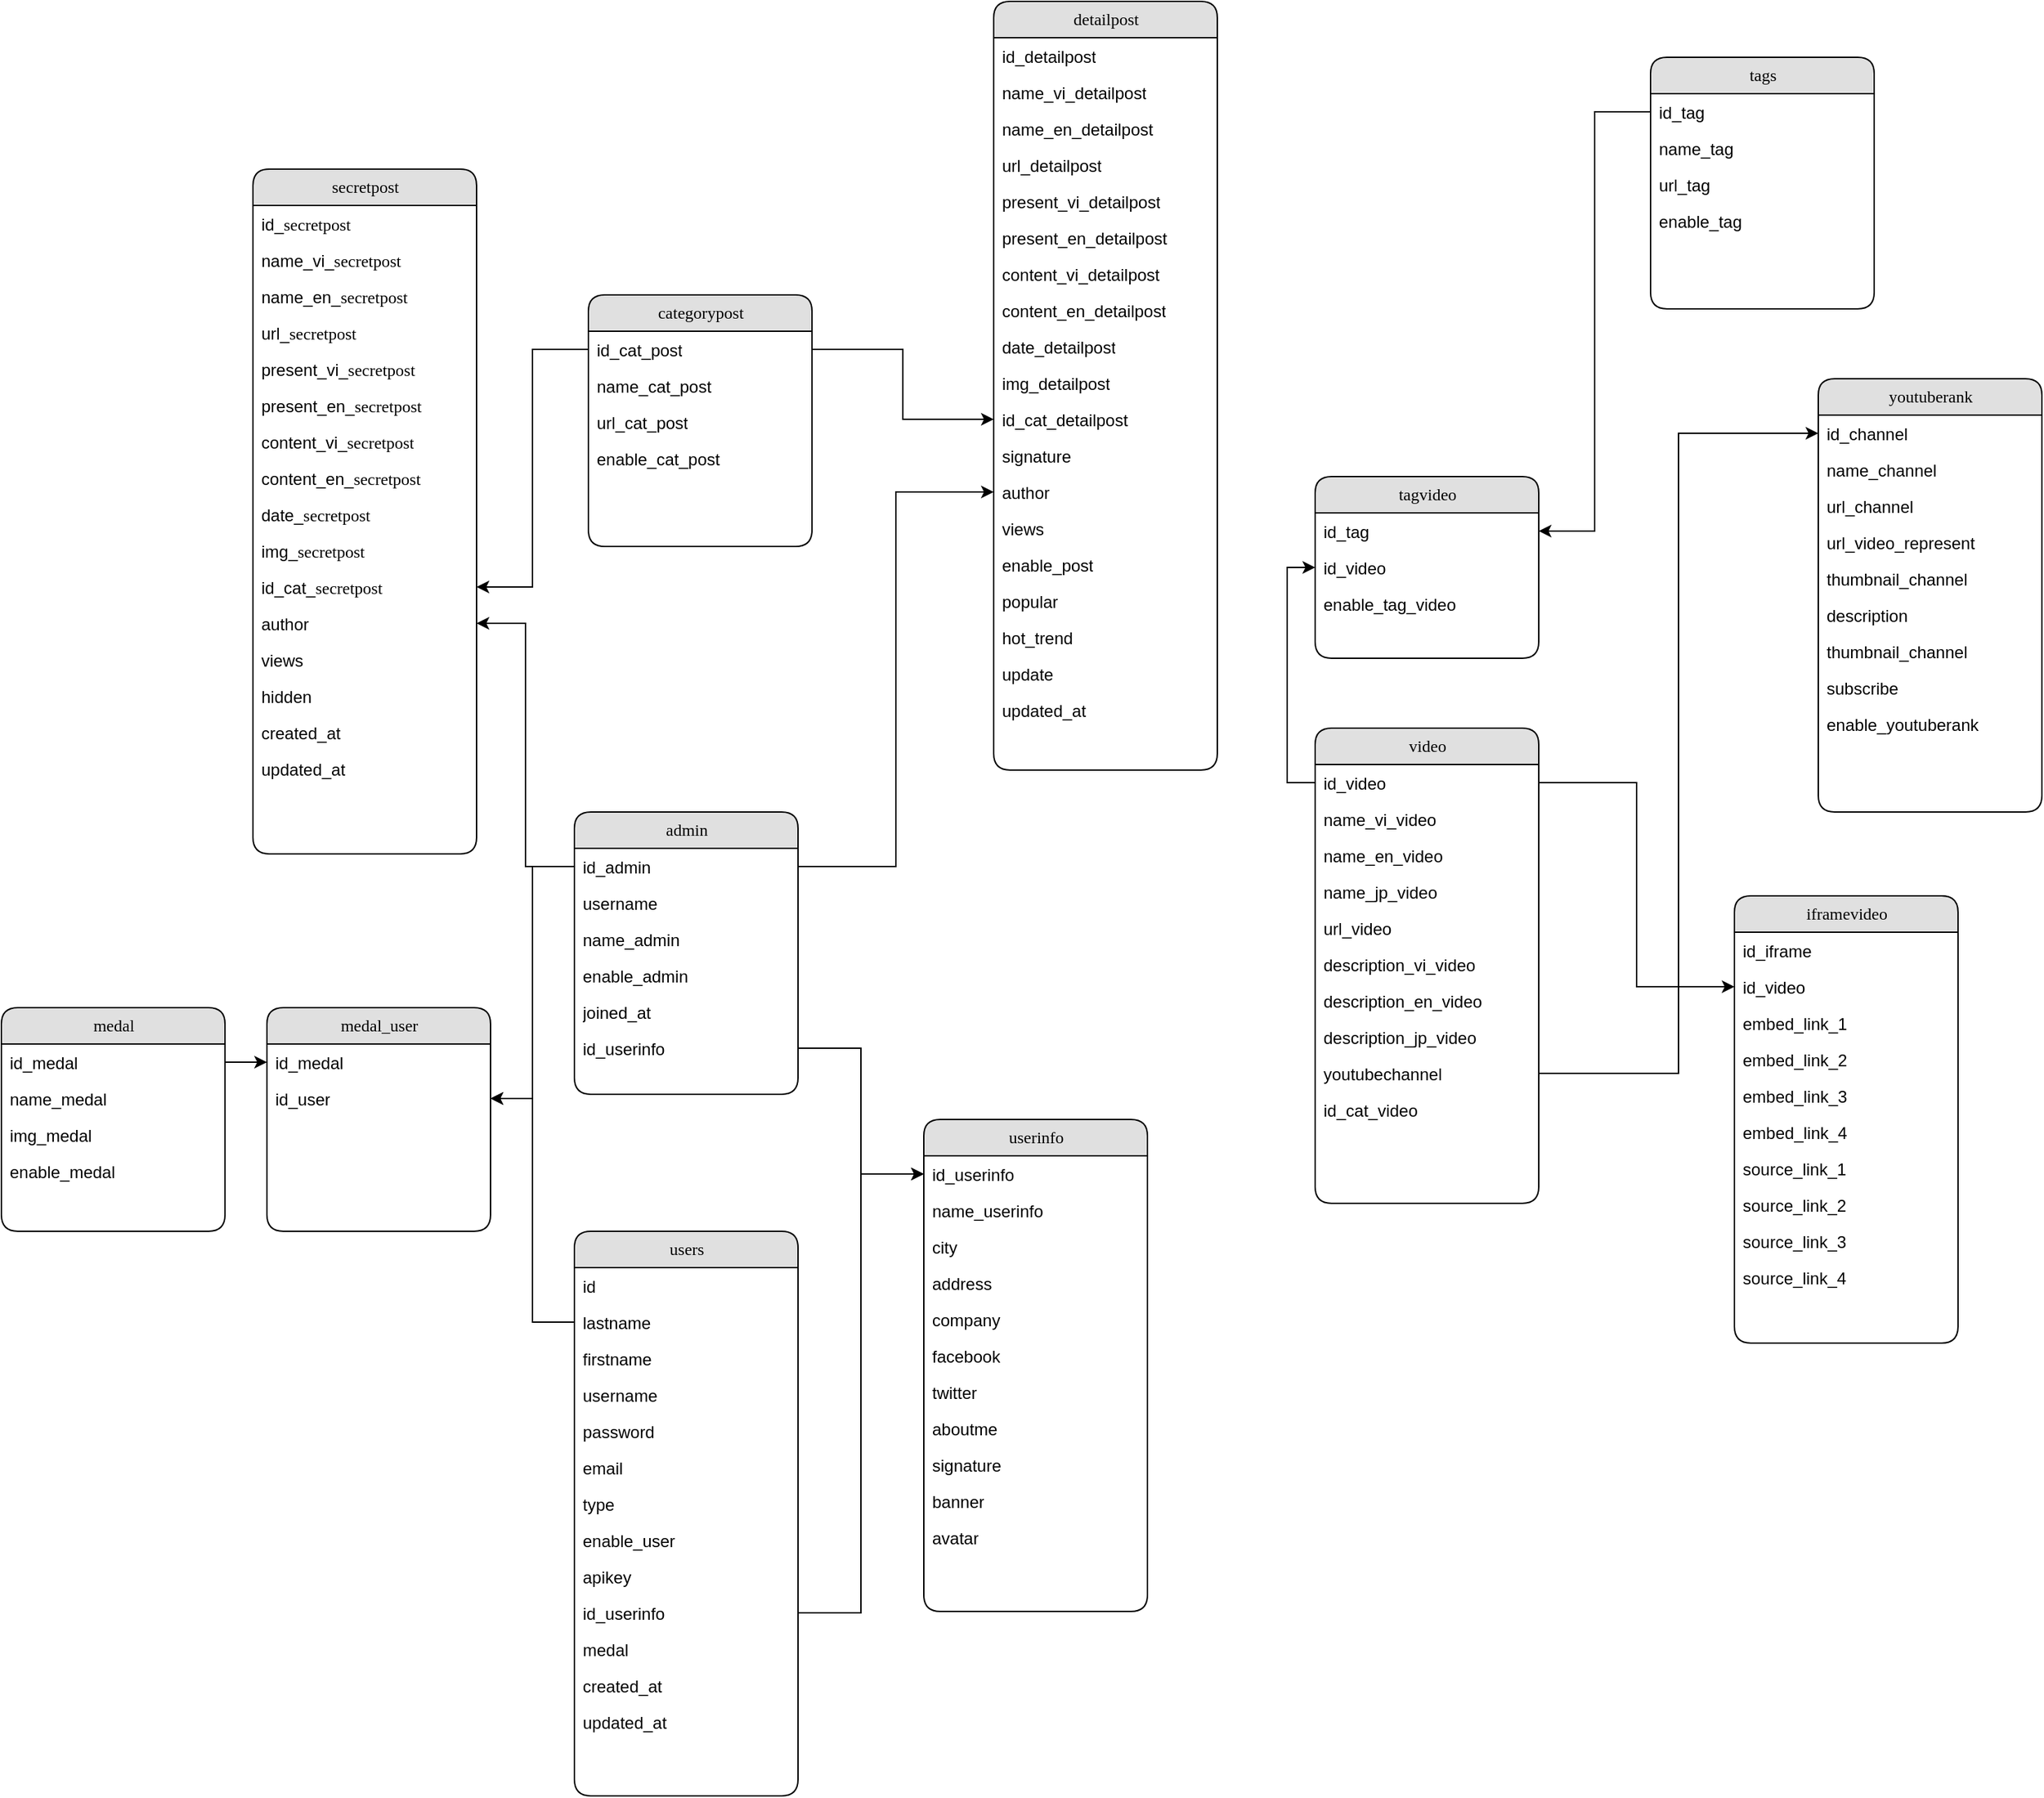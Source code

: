 <mxfile version="14.2.9" type="device"><diagram name="Page-1" id="b520641d-4fe3-3701-9064-5fc419738815"><mxGraphModel dx="2138" dy="1341" grid="1" gridSize="10" guides="1" tooltips="1" connect="1" arrows="1" fold="1" page="1" pageScale="1" pageWidth="1100" pageHeight="850" background="#ffffff" math="0" shadow="0"><root><mxCell id="0"/><mxCell id="1" parent="0"/><mxCell id="21ea969265ad0168-6" value="users" style="swimlane;html=1;fontStyle=0;childLayout=stackLayout;horizontal=1;startSize=26;fillColor=#e0e0e0;horizontalStack=0;resizeParent=1;resizeLast=0;collapsible=1;marginBottom=0;swimlaneFillColor=#ffffff;align=center;rounded=1;shadow=0;comic=0;labelBackgroundColor=none;strokeWidth=1;fontFamily=Verdana;fontSize=12" parent="1" vertex="1"><mxGeometry x="-130" y="480" width="160" height="404" as="geometry"/></mxCell><mxCell id="21ea969265ad0168-7" value="id" style="text;html=1;strokeColor=none;fillColor=none;spacingLeft=4;spacingRight=4;whiteSpace=wrap;overflow=hidden;rotatable=0;points=[[0,0.5],[1,0.5]];portConstraint=eastwest;" parent="21ea969265ad0168-6" vertex="1"><mxGeometry y="26" width="160" height="26" as="geometry"/></mxCell><mxCell id="21ea969265ad0168-8" value="lastname" style="text;html=1;strokeColor=none;fillColor=none;spacingLeft=4;spacingRight=4;whiteSpace=wrap;overflow=hidden;rotatable=0;points=[[0,0.5],[1,0.5]];portConstraint=eastwest;" parent="21ea969265ad0168-6" vertex="1"><mxGeometry y="52" width="160" height="26" as="geometry"/></mxCell><mxCell id="dvRxzQovtrMJpuhi-hG0-1" value="firstname" style="text;html=1;strokeColor=none;fillColor=none;spacingLeft=4;spacingRight=4;whiteSpace=wrap;overflow=hidden;rotatable=0;points=[[0,0.5],[1,0.5]];portConstraint=eastwest;" parent="21ea969265ad0168-6" vertex="1"><mxGeometry y="78" width="160" height="26" as="geometry"/></mxCell><mxCell id="21ea969265ad0168-9" value="username" style="text;html=1;strokeColor=none;fillColor=none;spacingLeft=4;spacingRight=4;whiteSpace=wrap;overflow=hidden;rotatable=0;points=[[0,0.5],[1,0.5]];portConstraint=eastwest;" parent="21ea969265ad0168-6" vertex="1"><mxGeometry y="104" width="160" height="26" as="geometry"/></mxCell><mxCell id="-V7a7IXMcD4XXnNuLECk-5" value="password" style="text;html=1;strokeColor=none;fillColor=none;spacingLeft=4;spacingRight=4;whiteSpace=wrap;overflow=hidden;rotatable=0;points=[[0,0.5],[1,0.5]];portConstraint=eastwest;" parent="21ea969265ad0168-6" vertex="1"><mxGeometry y="130" width="160" height="26" as="geometry"/></mxCell><mxCell id="lbWkbmRzkUKw6PdYv9ot-1" value="email" style="text;html=1;strokeColor=none;fillColor=none;spacingLeft=4;spacingRight=4;whiteSpace=wrap;overflow=hidden;rotatable=0;points=[[0,0.5],[1,0.5]];portConstraint=eastwest;" parent="21ea969265ad0168-6" vertex="1"><mxGeometry y="156" width="160" height="26" as="geometry"/></mxCell><mxCell id="lbWkbmRzkUKw6PdYv9ot-2" value="type" style="text;html=1;strokeColor=none;fillColor=none;spacingLeft=4;spacingRight=4;whiteSpace=wrap;overflow=hidden;rotatable=0;points=[[0,0.5],[1,0.5]];portConstraint=eastwest;" parent="21ea969265ad0168-6" vertex="1"><mxGeometry y="182" width="160" height="26" as="geometry"/></mxCell><mxCell id="dvRxzQovtrMJpuhi-hG0-2" value="enable_user" style="text;html=1;strokeColor=none;fillColor=none;spacingLeft=4;spacingRight=4;whiteSpace=wrap;overflow=hidden;rotatable=0;points=[[0,0.5],[1,0.5]];portConstraint=eastwest;" parent="21ea969265ad0168-6" vertex="1"><mxGeometry y="208" width="160" height="26" as="geometry"/></mxCell><mxCell id="lbWkbmRzkUKw6PdYv9ot-5" value="apikey" style="text;html=1;strokeColor=none;fillColor=none;spacingLeft=4;spacingRight=4;whiteSpace=wrap;overflow=hidden;rotatable=0;points=[[0,0.5],[1,0.5]];portConstraint=eastwest;" parent="21ea969265ad0168-6" vertex="1"><mxGeometry y="234" width="160" height="26" as="geometry"/></mxCell><mxCell id="dvRxzQovtrMJpuhi-hG0-70" value="id_userinfo" style="text;html=1;strokeColor=none;fillColor=none;spacingLeft=4;spacingRight=4;whiteSpace=wrap;overflow=hidden;rotatable=0;points=[[0,0.5],[1,0.5]];portConstraint=eastwest;" parent="21ea969265ad0168-6" vertex="1"><mxGeometry y="260" width="160" height="26" as="geometry"/></mxCell><mxCell id="dvRxzQovtrMJpuhi-hG0-11" value="medal" style="text;html=1;strokeColor=none;fillColor=none;spacingLeft=4;spacingRight=4;whiteSpace=wrap;overflow=hidden;rotatable=0;points=[[0,0.5],[1,0.5]];portConstraint=eastwest;" parent="21ea969265ad0168-6" vertex="1"><mxGeometry y="286" width="160" height="26" as="geometry"/></mxCell><mxCell id="dvRxzQovtrMJpuhi-hG0-12" value="created_at" style="text;html=1;strokeColor=none;fillColor=none;spacingLeft=4;spacingRight=4;whiteSpace=wrap;overflow=hidden;rotatable=0;points=[[0,0.5],[1,0.5]];portConstraint=eastwest;" parent="21ea969265ad0168-6" vertex="1"><mxGeometry y="312" width="160" height="26" as="geometry"/></mxCell><mxCell id="dvRxzQovtrMJpuhi-hG0-13" value="updated_at" style="text;html=1;strokeColor=none;fillColor=none;spacingLeft=4;spacingRight=4;whiteSpace=wrap;overflow=hidden;rotatable=0;points=[[0,0.5],[1,0.5]];portConstraint=eastwest;" parent="21ea969265ad0168-6" vertex="1"><mxGeometry y="338" width="160" height="26" as="geometry"/></mxCell><mxCell id="21ea969265ad0168-10" value="categorypost" style="swimlane;html=1;fontStyle=0;childLayout=stackLayout;horizontal=1;startSize=26;fillColor=#e0e0e0;horizontalStack=0;resizeParent=1;resizeLast=0;collapsible=1;marginBottom=0;swimlaneFillColor=#ffffff;align=center;rounded=1;shadow=0;comic=0;labelBackgroundColor=none;strokeWidth=1;fontFamily=Verdana;fontSize=12" parent="1" vertex="1"><mxGeometry x="-120" y="-190" width="160" height="180" as="geometry"/></mxCell><mxCell id="21ea969265ad0168-11" value="id_cat_post" style="text;html=1;strokeColor=none;fillColor=none;spacingLeft=4;spacingRight=4;whiteSpace=wrap;overflow=hidden;rotatable=0;points=[[0,0.5],[1,0.5]];portConstraint=eastwest;" parent="21ea969265ad0168-10" vertex="1"><mxGeometry y="26" width="160" height="26" as="geometry"/></mxCell><mxCell id="21ea969265ad0168-12" value="name_cat_post" style="text;html=1;strokeColor=none;fillColor=none;spacingLeft=4;spacingRight=4;whiteSpace=wrap;overflow=hidden;rotatable=0;points=[[0,0.5],[1,0.5]];portConstraint=eastwest;" parent="21ea969265ad0168-10" vertex="1"><mxGeometry y="52" width="160" height="26" as="geometry"/></mxCell><mxCell id="lbWkbmRzkUKw6PdYv9ot-7" value="url_cat_post" style="text;html=1;strokeColor=none;fillColor=none;spacingLeft=4;spacingRight=4;whiteSpace=wrap;overflow=hidden;rotatable=0;points=[[0,0.5],[1,0.5]];portConstraint=eastwest;" parent="21ea969265ad0168-10" vertex="1"><mxGeometry y="78" width="160" height="26" as="geometry"/></mxCell><mxCell id="lbWkbmRzkUKw6PdYv9ot-9" value="enable_cat_post" style="text;html=1;strokeColor=none;fillColor=none;spacingLeft=4;spacingRight=4;whiteSpace=wrap;overflow=hidden;rotatable=0;points=[[0,0.5],[1,0.5]];portConstraint=eastwest;" parent="21ea969265ad0168-10" vertex="1"><mxGeometry y="104" width="160" height="26" as="geometry"/></mxCell><mxCell id="21ea969265ad0168-18" value="detailpost" style="swimlane;html=1;fontStyle=0;childLayout=stackLayout;horizontal=1;startSize=26;fillColor=#e0e0e0;horizontalStack=0;resizeParent=1;resizeLast=0;collapsible=1;marginBottom=0;swimlaneFillColor=#ffffff;align=center;rounded=1;shadow=0;comic=0;labelBackgroundColor=none;strokeWidth=1;fontFamily=Verdana;fontSize=12" parent="1" vertex="1"><mxGeometry x="170" y="-400" width="160" height="550" as="geometry"/></mxCell><mxCell id="21ea969265ad0168-19" value="id_detailpost" style="text;html=1;strokeColor=none;fillColor=none;spacingLeft=4;spacingRight=4;whiteSpace=wrap;overflow=hidden;rotatable=0;points=[[0,0.5],[1,0.5]];portConstraint=eastwest;" parent="21ea969265ad0168-18" vertex="1"><mxGeometry y="26" width="160" height="26" as="geometry"/></mxCell><mxCell id="21ea969265ad0168-20" value="name_vi_detailpost" style="text;html=1;strokeColor=none;fillColor=none;spacingLeft=4;spacingRight=4;whiteSpace=wrap;overflow=hidden;rotatable=0;points=[[0,0.5],[1,0.5]];portConstraint=eastwest;" parent="21ea969265ad0168-18" vertex="1"><mxGeometry y="52" width="160" height="26" as="geometry"/></mxCell><mxCell id="21ea969265ad0168-51" value="name_en_detailpost" style="text;html=1;strokeColor=none;fillColor=none;spacingLeft=4;spacingRight=4;whiteSpace=wrap;overflow=hidden;rotatable=0;points=[[0,0.5],[1,0.5]];portConstraint=eastwest;" parent="21ea969265ad0168-18" vertex="1"><mxGeometry y="78" width="160" height="26" as="geometry"/></mxCell><mxCell id="21ea969265ad0168-21" value="url_detailpost" style="text;html=1;strokeColor=none;fillColor=none;spacingLeft=4;spacingRight=4;whiteSpace=wrap;overflow=hidden;rotatable=0;points=[[0,0.5],[1,0.5]];portConstraint=eastwest;" parent="21ea969265ad0168-18" vertex="1"><mxGeometry y="104" width="160" height="26" as="geometry"/></mxCell><mxCell id="reqG4p-HJ3clz1UAIsF8-15" value="present_vi_detailpost" style="text;html=1;strokeColor=none;fillColor=none;spacingLeft=4;spacingRight=4;whiteSpace=wrap;overflow=hidden;rotatable=0;points=[[0,0.5],[1,0.5]];portConstraint=eastwest;" parent="21ea969265ad0168-18" vertex="1"><mxGeometry y="130" width="160" height="26" as="geometry"/></mxCell><mxCell id="dvRxzQovtrMJpuhi-hG0-14" value="present_en_detailpost" style="text;html=1;strokeColor=none;fillColor=none;spacingLeft=4;spacingRight=4;whiteSpace=wrap;overflow=hidden;rotatable=0;points=[[0,0.5],[1,0.5]];portConstraint=eastwest;" parent="21ea969265ad0168-18" vertex="1"><mxGeometry y="156" width="160" height="26" as="geometry"/></mxCell><mxCell id="dvRxzQovtrMJpuhi-hG0-15" value="content_vi_detailpost" style="text;html=1;strokeColor=none;fillColor=none;spacingLeft=4;spacingRight=4;whiteSpace=wrap;overflow=hidden;rotatable=0;points=[[0,0.5],[1,0.5]];portConstraint=eastwest;" parent="21ea969265ad0168-18" vertex="1"><mxGeometry y="182" width="160" height="26" as="geometry"/></mxCell><mxCell id="dvRxzQovtrMJpuhi-hG0-16" value="content_en_detailpost" style="text;html=1;strokeColor=none;fillColor=none;spacingLeft=4;spacingRight=4;whiteSpace=wrap;overflow=hidden;rotatable=0;points=[[0,0.5],[1,0.5]];portConstraint=eastwest;" parent="21ea969265ad0168-18" vertex="1"><mxGeometry y="208" width="160" height="26" as="geometry"/></mxCell><mxCell id="dvRxzQovtrMJpuhi-hG0-17" value="date_detailpost" style="text;html=1;strokeColor=none;fillColor=none;spacingLeft=4;spacingRight=4;whiteSpace=wrap;overflow=hidden;rotatable=0;points=[[0,0.5],[1,0.5]];portConstraint=eastwest;" parent="21ea969265ad0168-18" vertex="1"><mxGeometry y="234" width="160" height="26" as="geometry"/></mxCell><mxCell id="dvRxzQovtrMJpuhi-hG0-18" value="img_detailpost" style="text;html=1;strokeColor=none;fillColor=none;spacingLeft=4;spacingRight=4;whiteSpace=wrap;overflow=hidden;rotatable=0;points=[[0,0.5],[1,0.5]];portConstraint=eastwest;" parent="21ea969265ad0168-18" vertex="1"><mxGeometry y="260" width="160" height="26" as="geometry"/></mxCell><mxCell id="dvRxzQovtrMJpuhi-hG0-19" value="id_cat_detailpost" style="text;html=1;strokeColor=none;fillColor=none;spacingLeft=4;spacingRight=4;whiteSpace=wrap;overflow=hidden;rotatable=0;points=[[0,0.5],[1,0.5]];portConstraint=eastwest;" parent="21ea969265ad0168-18" vertex="1"><mxGeometry y="286" width="160" height="26" as="geometry"/></mxCell><mxCell id="dvRxzQovtrMJpuhi-hG0-20" value="signature" style="text;html=1;strokeColor=none;fillColor=none;spacingLeft=4;spacingRight=4;whiteSpace=wrap;overflow=hidden;rotatable=0;points=[[0,0.5],[1,0.5]];portConstraint=eastwest;" parent="21ea969265ad0168-18" vertex="1"><mxGeometry y="312" width="160" height="26" as="geometry"/></mxCell><mxCell id="dvRxzQovtrMJpuhi-hG0-21" value="author" style="text;html=1;strokeColor=none;fillColor=none;spacingLeft=4;spacingRight=4;whiteSpace=wrap;overflow=hidden;rotatable=0;points=[[0,0.5],[1,0.5]];portConstraint=eastwest;" parent="21ea969265ad0168-18" vertex="1"><mxGeometry y="338" width="160" height="26" as="geometry"/></mxCell><mxCell id="dvRxzQovtrMJpuhi-hG0-22" value="views" style="text;html=1;strokeColor=none;fillColor=none;spacingLeft=4;spacingRight=4;whiteSpace=wrap;overflow=hidden;rotatable=0;points=[[0,0.5],[1,0.5]];portConstraint=eastwest;" parent="21ea969265ad0168-18" vertex="1"><mxGeometry y="364" width="160" height="26" as="geometry"/></mxCell><mxCell id="dvRxzQovtrMJpuhi-hG0-23" value="enable_post" style="text;html=1;strokeColor=none;fillColor=none;spacingLeft=4;spacingRight=4;whiteSpace=wrap;overflow=hidden;rotatable=0;points=[[0,0.5],[1,0.5]];portConstraint=eastwest;" parent="21ea969265ad0168-18" vertex="1"><mxGeometry y="390" width="160" height="26" as="geometry"/></mxCell><mxCell id="dvRxzQovtrMJpuhi-hG0-24" value="popular" style="text;html=1;strokeColor=none;fillColor=none;spacingLeft=4;spacingRight=4;whiteSpace=wrap;overflow=hidden;rotatable=0;points=[[0,0.5],[1,0.5]];portConstraint=eastwest;" parent="21ea969265ad0168-18" vertex="1"><mxGeometry y="416" width="160" height="26" as="geometry"/></mxCell><mxCell id="dvRxzQovtrMJpuhi-hG0-25" value="hot_trend" style="text;html=1;strokeColor=none;fillColor=none;spacingLeft=4;spacingRight=4;whiteSpace=wrap;overflow=hidden;rotatable=0;points=[[0,0.5],[1,0.5]];portConstraint=eastwest;" parent="21ea969265ad0168-18" vertex="1"><mxGeometry y="442" width="160" height="26" as="geometry"/></mxCell><mxCell id="dvRxzQovtrMJpuhi-hG0-26" value="update" style="text;html=1;strokeColor=none;fillColor=none;spacingLeft=4;spacingRight=4;whiteSpace=wrap;overflow=hidden;rotatable=0;points=[[0,0.5],[1,0.5]];portConstraint=eastwest;" parent="21ea969265ad0168-18" vertex="1"><mxGeometry y="468" width="160" height="26" as="geometry"/></mxCell><mxCell id="dvRxzQovtrMJpuhi-hG0-28" value="updated_at" style="text;html=1;strokeColor=none;fillColor=none;spacingLeft=4;spacingRight=4;whiteSpace=wrap;overflow=hidden;rotatable=0;points=[[0,0.5],[1,0.5]];portConstraint=eastwest;" parent="21ea969265ad0168-18" vertex="1"><mxGeometry y="494" width="160" height="26" as="geometry"/></mxCell><mxCell id="21ea969265ad0168-22" value="tags" style="swimlane;html=1;fontStyle=0;childLayout=stackLayout;horizontal=1;startSize=26;fillColor=#e0e0e0;horizontalStack=0;resizeParent=1;resizeLast=0;collapsible=1;marginBottom=0;swimlaneFillColor=#ffffff;align=center;rounded=1;shadow=0;comic=0;labelBackgroundColor=none;strokeWidth=1;fontFamily=Verdana;fontSize=12" parent="1" vertex="1"><mxGeometry x="640" y="-360" width="160" height="180" as="geometry"/></mxCell><mxCell id="21ea969265ad0168-23" value="id_tag" style="text;html=1;strokeColor=none;fillColor=none;spacingLeft=4;spacingRight=4;whiteSpace=wrap;overflow=hidden;rotatable=0;points=[[0,0.5],[1,0.5]];portConstraint=eastwest;" parent="21ea969265ad0168-22" vertex="1"><mxGeometry y="26" width="160" height="26" as="geometry"/></mxCell><mxCell id="21ea969265ad0168-24" value="name_tag" style="text;html=1;strokeColor=none;fillColor=none;spacingLeft=4;spacingRight=4;whiteSpace=wrap;overflow=hidden;rotatable=0;points=[[0,0.5],[1,0.5]];portConstraint=eastwest;" parent="21ea969265ad0168-22" vertex="1"><mxGeometry y="52" width="160" height="26" as="geometry"/></mxCell><mxCell id="dvRxzQovtrMJpuhi-hG0-119" value="url_tag" style="text;html=1;strokeColor=none;fillColor=none;spacingLeft=4;spacingRight=4;whiteSpace=wrap;overflow=hidden;rotatable=0;points=[[0,0.5],[1,0.5]];portConstraint=eastwest;" parent="21ea969265ad0168-22" vertex="1"><mxGeometry y="78" width="160" height="26" as="geometry"/></mxCell><mxCell id="reqG4p-HJ3clz1UAIsF8-1" value="enable_tag" style="text;html=1;strokeColor=none;fillColor=none;spacingLeft=4;spacingRight=4;whiteSpace=wrap;overflow=hidden;rotatable=0;points=[[0,0.5],[1,0.5]];portConstraint=eastwest;" parent="21ea969265ad0168-22" vertex="1"><mxGeometry y="104" width="160" height="26" as="geometry"/></mxCell><mxCell id="reqG4p-HJ3clz1UAIsF8-8" value="youtuberank" style="swimlane;html=1;fontStyle=0;childLayout=stackLayout;horizontal=1;startSize=26;fillColor=#e0e0e0;horizontalStack=0;resizeParent=1;resizeLast=0;collapsible=1;marginBottom=0;swimlaneFillColor=#ffffff;align=center;rounded=1;shadow=0;comic=0;labelBackgroundColor=none;strokeWidth=1;fontFamily=Verdana;fontSize=12" parent="1" vertex="1"><mxGeometry x="760" y="-130" width="160" height="310" as="geometry"/></mxCell><mxCell id="reqG4p-HJ3clz1UAIsF8-9" value="id_channel" style="text;html=1;strokeColor=none;fillColor=none;spacingLeft=4;spacingRight=4;whiteSpace=wrap;overflow=hidden;rotatable=0;points=[[0,0.5],[1,0.5]];portConstraint=eastwest;" parent="reqG4p-HJ3clz1UAIsF8-8" vertex="1"><mxGeometry y="26" width="160" height="26" as="geometry"/></mxCell><mxCell id="reqG4p-HJ3clz1UAIsF8-10" value="name_channel" style="text;html=1;strokeColor=none;fillColor=none;spacingLeft=4;spacingRight=4;whiteSpace=wrap;overflow=hidden;rotatable=0;points=[[0,0.5],[1,0.5]];portConstraint=eastwest;" parent="reqG4p-HJ3clz1UAIsF8-8" vertex="1"><mxGeometry y="52" width="160" height="26" as="geometry"/></mxCell><mxCell id="reqG4p-HJ3clz1UAIsF8-11" value="url_channel" style="text;html=1;strokeColor=none;fillColor=none;spacingLeft=4;spacingRight=4;whiteSpace=wrap;overflow=hidden;rotatable=0;points=[[0,0.5],[1,0.5]];portConstraint=eastwest;" parent="reqG4p-HJ3clz1UAIsF8-8" vertex="1"><mxGeometry y="78" width="160" height="26" as="geometry"/></mxCell><mxCell id="reqG4p-HJ3clz1UAIsF8-12" value="url_video_represent" style="text;html=1;strokeColor=none;fillColor=none;spacingLeft=4;spacingRight=4;whiteSpace=wrap;overflow=hidden;rotatable=0;points=[[0,0.5],[1,0.5]];portConstraint=eastwest;" parent="reqG4p-HJ3clz1UAIsF8-8" vertex="1"><mxGeometry y="104" width="160" height="26" as="geometry"/></mxCell><mxCell id="reqG4p-HJ3clz1UAIsF8-23" value="thumbnail_channel" style="text;html=1;strokeColor=none;fillColor=none;spacingLeft=4;spacingRight=4;whiteSpace=wrap;overflow=hidden;rotatable=0;points=[[0,0.5],[1,0.5]];portConstraint=eastwest;" parent="reqG4p-HJ3clz1UAIsF8-8" vertex="1"><mxGeometry y="130" width="160" height="26" as="geometry"/></mxCell><mxCell id="dvRxzQovtrMJpuhi-hG0-115" value="description" style="text;html=1;strokeColor=none;fillColor=none;spacingLeft=4;spacingRight=4;whiteSpace=wrap;overflow=hidden;rotatable=0;points=[[0,0.5],[1,0.5]];portConstraint=eastwest;" parent="reqG4p-HJ3clz1UAIsF8-8" vertex="1"><mxGeometry y="156" width="160" height="26" as="geometry"/></mxCell><mxCell id="dvRxzQovtrMJpuhi-hG0-117" value="thumbnail_channel" style="text;html=1;strokeColor=none;fillColor=none;spacingLeft=4;spacingRight=4;whiteSpace=wrap;overflow=hidden;rotatable=0;points=[[0,0.5],[1,0.5]];portConstraint=eastwest;" parent="reqG4p-HJ3clz1UAIsF8-8" vertex="1"><mxGeometry y="182" width="160" height="26" as="geometry"/></mxCell><mxCell id="dvRxzQovtrMJpuhi-hG0-116" value="subscribe" style="text;html=1;strokeColor=none;fillColor=none;spacingLeft=4;spacingRight=4;whiteSpace=wrap;overflow=hidden;rotatable=0;points=[[0,0.5],[1,0.5]];portConstraint=eastwest;" parent="reqG4p-HJ3clz1UAIsF8-8" vertex="1"><mxGeometry y="208" width="160" height="26" as="geometry"/></mxCell><mxCell id="dvRxzQovtrMJpuhi-hG0-118" value="enable_youtuberank" style="text;html=1;strokeColor=none;fillColor=none;spacingLeft=4;spacingRight=4;whiteSpace=wrap;overflow=hidden;rotatable=0;points=[[0,0.5],[1,0.5]];portConstraint=eastwest;" parent="reqG4p-HJ3clz1UAIsF8-8" vertex="1"><mxGeometry y="234" width="160" height="26" as="geometry"/></mxCell><mxCell id="dvRxzQovtrMJpuhi-hG0-29" value="secretpost" style="swimlane;html=1;fontStyle=0;childLayout=stackLayout;horizontal=1;startSize=26;fillColor=#e0e0e0;horizontalStack=0;resizeParent=1;resizeLast=0;collapsible=1;marginBottom=0;swimlaneFillColor=#ffffff;align=center;rounded=1;shadow=0;comic=0;labelBackgroundColor=none;strokeWidth=1;fontFamily=Verdana;fontSize=12" parent="1" vertex="1"><mxGeometry x="-360" y="-280" width="160" height="490" as="geometry"/></mxCell><mxCell id="dvRxzQovtrMJpuhi-hG0-30" value="id_&lt;span style=&quot;font-family: &amp;#34;verdana&amp;#34; ; text-align: center&quot;&gt;secretpost&lt;/span&gt;" style="text;html=1;strokeColor=none;fillColor=none;spacingLeft=4;spacingRight=4;whiteSpace=wrap;overflow=hidden;rotatable=0;points=[[0,0.5],[1,0.5]];portConstraint=eastwest;" parent="dvRxzQovtrMJpuhi-hG0-29" vertex="1"><mxGeometry y="26" width="160" height="26" as="geometry"/></mxCell><mxCell id="dvRxzQovtrMJpuhi-hG0-31" value="name_vi_&lt;span style=&quot;font-family: &amp;#34;verdana&amp;#34; ; text-align: center&quot;&gt;secretpost&lt;/span&gt;" style="text;html=1;strokeColor=none;fillColor=none;spacingLeft=4;spacingRight=4;whiteSpace=wrap;overflow=hidden;rotatable=0;points=[[0,0.5],[1,0.5]];portConstraint=eastwest;" parent="dvRxzQovtrMJpuhi-hG0-29" vertex="1"><mxGeometry y="52" width="160" height="26" as="geometry"/></mxCell><mxCell id="dvRxzQovtrMJpuhi-hG0-32" value="name_en_&lt;span style=&quot;font-family: &amp;#34;verdana&amp;#34; ; text-align: center&quot;&gt;secretpost&lt;/span&gt;" style="text;html=1;strokeColor=none;fillColor=none;spacingLeft=4;spacingRight=4;whiteSpace=wrap;overflow=hidden;rotatable=0;points=[[0,0.5],[1,0.5]];portConstraint=eastwest;" parent="dvRxzQovtrMJpuhi-hG0-29" vertex="1"><mxGeometry y="78" width="160" height="26" as="geometry"/></mxCell><mxCell id="dvRxzQovtrMJpuhi-hG0-33" value="url_&lt;span style=&quot;font-family: &amp;#34;verdana&amp;#34; ; text-align: center&quot;&gt;secretpost&lt;/span&gt;" style="text;html=1;strokeColor=none;fillColor=none;spacingLeft=4;spacingRight=4;whiteSpace=wrap;overflow=hidden;rotatable=0;points=[[0,0.5],[1,0.5]];portConstraint=eastwest;" parent="dvRxzQovtrMJpuhi-hG0-29" vertex="1"><mxGeometry y="104" width="160" height="26" as="geometry"/></mxCell><mxCell id="dvRxzQovtrMJpuhi-hG0-34" value="present_vi_&lt;span style=&quot;font-family: &amp;#34;verdana&amp;#34; ; text-align: center&quot;&gt;secretpost&lt;/span&gt;" style="text;html=1;strokeColor=none;fillColor=none;spacingLeft=4;spacingRight=4;whiteSpace=wrap;overflow=hidden;rotatable=0;points=[[0,0.5],[1,0.5]];portConstraint=eastwest;" parent="dvRxzQovtrMJpuhi-hG0-29" vertex="1"><mxGeometry y="130" width="160" height="26" as="geometry"/></mxCell><mxCell id="dvRxzQovtrMJpuhi-hG0-35" value="present_en_&lt;span style=&quot;font-family: &amp;#34;verdana&amp;#34; ; text-align: center&quot;&gt;secretpost&lt;/span&gt;" style="text;html=1;strokeColor=none;fillColor=none;spacingLeft=4;spacingRight=4;whiteSpace=wrap;overflow=hidden;rotatable=0;points=[[0,0.5],[1,0.5]];portConstraint=eastwest;" parent="dvRxzQovtrMJpuhi-hG0-29" vertex="1"><mxGeometry y="156" width="160" height="26" as="geometry"/></mxCell><mxCell id="dvRxzQovtrMJpuhi-hG0-36" value="content_vi_&lt;span style=&quot;font-family: &amp;#34;verdana&amp;#34; ; text-align: center&quot;&gt;secretpost&lt;/span&gt;" style="text;html=1;strokeColor=none;fillColor=none;spacingLeft=4;spacingRight=4;whiteSpace=wrap;overflow=hidden;rotatable=0;points=[[0,0.5],[1,0.5]];portConstraint=eastwest;" parent="dvRxzQovtrMJpuhi-hG0-29" vertex="1"><mxGeometry y="182" width="160" height="26" as="geometry"/></mxCell><mxCell id="dvRxzQovtrMJpuhi-hG0-37" value="content_en_&lt;span style=&quot;font-family: &amp;#34;verdana&amp;#34; ; text-align: center&quot;&gt;secretpost&lt;/span&gt;" style="text;html=1;strokeColor=none;fillColor=none;spacingLeft=4;spacingRight=4;whiteSpace=wrap;overflow=hidden;rotatable=0;points=[[0,0.5],[1,0.5]];portConstraint=eastwest;" parent="dvRxzQovtrMJpuhi-hG0-29" vertex="1"><mxGeometry y="208" width="160" height="26" as="geometry"/></mxCell><mxCell id="dvRxzQovtrMJpuhi-hG0-38" value="date_&lt;span style=&quot;font-family: &amp;#34;verdana&amp;#34; ; text-align: center&quot;&gt;secretpost&lt;/span&gt;" style="text;html=1;strokeColor=none;fillColor=none;spacingLeft=4;spacingRight=4;whiteSpace=wrap;overflow=hidden;rotatable=0;points=[[0,0.5],[1,0.5]];portConstraint=eastwest;" parent="dvRxzQovtrMJpuhi-hG0-29" vertex="1"><mxGeometry y="234" width="160" height="26" as="geometry"/></mxCell><mxCell id="dvRxzQovtrMJpuhi-hG0-39" value="img_&lt;span style=&quot;font-family: &amp;#34;verdana&amp;#34; ; text-align: center&quot;&gt;secretpost&lt;/span&gt;" style="text;html=1;strokeColor=none;fillColor=none;spacingLeft=4;spacingRight=4;whiteSpace=wrap;overflow=hidden;rotatable=0;points=[[0,0.5],[1,0.5]];portConstraint=eastwest;" parent="dvRxzQovtrMJpuhi-hG0-29" vertex="1"><mxGeometry y="260" width="160" height="26" as="geometry"/></mxCell><mxCell id="dvRxzQovtrMJpuhi-hG0-40" value="id_cat_&lt;span style=&quot;font-family: &amp;#34;verdana&amp;#34; ; text-align: center&quot;&gt;secretpost&lt;/span&gt;" style="text;html=1;strokeColor=none;fillColor=none;spacingLeft=4;spacingRight=4;whiteSpace=wrap;overflow=hidden;rotatable=0;points=[[0,0.5],[1,0.5]];portConstraint=eastwest;" parent="dvRxzQovtrMJpuhi-hG0-29" vertex="1"><mxGeometry y="286" width="160" height="26" as="geometry"/></mxCell><mxCell id="dvRxzQovtrMJpuhi-hG0-42" value="author" style="text;html=1;strokeColor=none;fillColor=none;spacingLeft=4;spacingRight=4;whiteSpace=wrap;overflow=hidden;rotatable=0;points=[[0,0.5],[1,0.5]];portConstraint=eastwest;" parent="dvRxzQovtrMJpuhi-hG0-29" vertex="1"><mxGeometry y="312" width="160" height="26" as="geometry"/></mxCell><mxCell id="dvRxzQovtrMJpuhi-hG0-43" value="views" style="text;html=1;strokeColor=none;fillColor=none;spacingLeft=4;spacingRight=4;whiteSpace=wrap;overflow=hidden;rotatable=0;points=[[0,0.5],[1,0.5]];portConstraint=eastwest;" parent="dvRxzQovtrMJpuhi-hG0-29" vertex="1"><mxGeometry y="338" width="160" height="26" as="geometry"/></mxCell><mxCell id="dvRxzQovtrMJpuhi-hG0-44" value="hidden" style="text;html=1;strokeColor=none;fillColor=none;spacingLeft=4;spacingRight=4;whiteSpace=wrap;overflow=hidden;rotatable=0;points=[[0,0.5],[1,0.5]];portConstraint=eastwest;" parent="dvRxzQovtrMJpuhi-hG0-29" vertex="1"><mxGeometry y="364" width="160" height="26" as="geometry"/></mxCell><mxCell id="dvRxzQovtrMJpuhi-hG0-45" value="created_at" style="text;html=1;strokeColor=none;fillColor=none;spacingLeft=4;spacingRight=4;whiteSpace=wrap;overflow=hidden;rotatable=0;points=[[0,0.5],[1,0.5]];portConstraint=eastwest;" parent="dvRxzQovtrMJpuhi-hG0-29" vertex="1"><mxGeometry y="390" width="160" height="26" as="geometry"/></mxCell><mxCell id="dvRxzQovtrMJpuhi-hG0-48" value="updated_at" style="text;html=1;strokeColor=none;fillColor=none;spacingLeft=4;spacingRight=4;whiteSpace=wrap;overflow=hidden;rotatable=0;points=[[0,0.5],[1,0.5]];portConstraint=eastwest;" parent="dvRxzQovtrMJpuhi-hG0-29" vertex="1"><mxGeometry y="416" width="160" height="26" as="geometry"/></mxCell><mxCell id="dvRxzQovtrMJpuhi-hG0-50" value="admin" style="swimlane;html=1;fontStyle=0;childLayout=stackLayout;horizontal=1;startSize=26;fillColor=#e0e0e0;horizontalStack=0;resizeParent=1;resizeLast=0;collapsible=1;marginBottom=0;swimlaneFillColor=#ffffff;align=center;rounded=1;shadow=0;comic=0;labelBackgroundColor=none;strokeWidth=1;fontFamily=Verdana;fontSize=12" parent="1" vertex="1"><mxGeometry x="-130" y="180" width="160" height="202" as="geometry"/></mxCell><mxCell id="dvRxzQovtrMJpuhi-hG0-51" value="id_admin" style="text;html=1;strokeColor=none;fillColor=none;spacingLeft=4;spacingRight=4;whiteSpace=wrap;overflow=hidden;rotatable=0;points=[[0,0.5],[1,0.5]];portConstraint=eastwest;" parent="dvRxzQovtrMJpuhi-hG0-50" vertex="1"><mxGeometry y="26" width="160" height="26" as="geometry"/></mxCell><mxCell id="dvRxzQovtrMJpuhi-hG0-56" value="username" style="text;html=1;strokeColor=none;fillColor=none;spacingLeft=4;spacingRight=4;whiteSpace=wrap;overflow=hidden;rotatable=0;points=[[0,0.5],[1,0.5]];portConstraint=eastwest;" parent="dvRxzQovtrMJpuhi-hG0-50" vertex="1"><mxGeometry y="52" width="160" height="26" as="geometry"/></mxCell><mxCell id="dvRxzQovtrMJpuhi-hG0-52" value="name_admin" style="text;html=1;strokeColor=none;fillColor=none;spacingLeft=4;spacingRight=4;whiteSpace=wrap;overflow=hidden;rotatable=0;points=[[0,0.5],[1,0.5]];portConstraint=eastwest;" parent="dvRxzQovtrMJpuhi-hG0-50" vertex="1"><mxGeometry y="78" width="160" height="26" as="geometry"/></mxCell><mxCell id="dvRxzQovtrMJpuhi-hG0-53" value="enable_admin" style="text;html=1;strokeColor=none;fillColor=none;spacingLeft=4;spacingRight=4;whiteSpace=wrap;overflow=hidden;rotatable=0;points=[[0,0.5],[1,0.5]];portConstraint=eastwest;" parent="dvRxzQovtrMJpuhi-hG0-50" vertex="1"><mxGeometry y="104" width="160" height="26" as="geometry"/></mxCell><mxCell id="dvRxzQovtrMJpuhi-hG0-54" value="joined_at" style="text;html=1;strokeColor=none;fillColor=none;spacingLeft=4;spacingRight=4;whiteSpace=wrap;overflow=hidden;rotatable=0;points=[[0,0.5],[1,0.5]];portConstraint=eastwest;" parent="dvRxzQovtrMJpuhi-hG0-50" vertex="1"><mxGeometry y="130" width="160" height="26" as="geometry"/></mxCell><mxCell id="dvRxzQovtrMJpuhi-hG0-72" value="id_userinfo" style="text;html=1;strokeColor=none;fillColor=none;spacingLeft=4;spacingRight=4;whiteSpace=wrap;overflow=hidden;rotatable=0;points=[[0,0.5],[1,0.5]];portConstraint=eastwest;" parent="dvRxzQovtrMJpuhi-hG0-50" vertex="1"><mxGeometry y="156" width="160" height="26" as="geometry"/></mxCell><mxCell id="dvRxzQovtrMJpuhi-hG0-57" value="userinfo" style="swimlane;html=1;fontStyle=0;childLayout=stackLayout;horizontal=1;startSize=26;fillColor=#e0e0e0;horizontalStack=0;resizeParent=1;resizeLast=0;collapsible=1;marginBottom=0;swimlaneFillColor=#ffffff;align=center;rounded=1;shadow=0;comic=0;labelBackgroundColor=none;strokeWidth=1;fontFamily=Verdana;fontSize=12" parent="1" vertex="1"><mxGeometry x="120" y="400" width="160" height="352" as="geometry"/></mxCell><mxCell id="dvRxzQovtrMJpuhi-hG0-58" value="id_userinfo" style="text;html=1;strokeColor=none;fillColor=none;spacingLeft=4;spacingRight=4;whiteSpace=wrap;overflow=hidden;rotatable=0;points=[[0,0.5],[1,0.5]];portConstraint=eastwest;" parent="dvRxzQovtrMJpuhi-hG0-57" vertex="1"><mxGeometry y="26" width="160" height="26" as="geometry"/></mxCell><mxCell id="dvRxzQovtrMJpuhi-hG0-59" value="name_userinfo" style="text;html=1;strokeColor=none;fillColor=none;spacingLeft=4;spacingRight=4;whiteSpace=wrap;overflow=hidden;rotatable=0;points=[[0,0.5],[1,0.5]];portConstraint=eastwest;" parent="dvRxzQovtrMJpuhi-hG0-57" vertex="1"><mxGeometry y="52" width="160" height="26" as="geometry"/></mxCell><mxCell id="dvRxzQovtrMJpuhi-hG0-60" value="city" style="text;html=1;strokeColor=none;fillColor=none;spacingLeft=4;spacingRight=4;whiteSpace=wrap;overflow=hidden;rotatable=0;points=[[0,0.5],[1,0.5]];portConstraint=eastwest;" parent="dvRxzQovtrMJpuhi-hG0-57" vertex="1"><mxGeometry y="78" width="160" height="26" as="geometry"/></mxCell><mxCell id="dvRxzQovtrMJpuhi-hG0-61" value="address" style="text;html=1;strokeColor=none;fillColor=none;spacingLeft=4;spacingRight=4;whiteSpace=wrap;overflow=hidden;rotatable=0;points=[[0,0.5],[1,0.5]];portConstraint=eastwest;" parent="dvRxzQovtrMJpuhi-hG0-57" vertex="1"><mxGeometry y="104" width="160" height="26" as="geometry"/></mxCell><mxCell id="dvRxzQovtrMJpuhi-hG0-62" value="company" style="text;html=1;strokeColor=none;fillColor=none;spacingLeft=4;spacingRight=4;whiteSpace=wrap;overflow=hidden;rotatable=0;points=[[0,0.5],[1,0.5]];portConstraint=eastwest;" parent="dvRxzQovtrMJpuhi-hG0-57" vertex="1"><mxGeometry y="130" width="160" height="26" as="geometry"/></mxCell><mxCell id="dvRxzQovtrMJpuhi-hG0-5" value="facebook" style="text;html=1;strokeColor=none;fillColor=none;spacingLeft=4;spacingRight=4;whiteSpace=wrap;overflow=hidden;rotatable=0;points=[[0,0.5],[1,0.5]];portConstraint=eastwest;" parent="dvRxzQovtrMJpuhi-hG0-57" vertex="1"><mxGeometry y="156" width="160" height="26" as="geometry"/></mxCell><mxCell id="dvRxzQovtrMJpuhi-hG0-6" value="twitter" style="text;html=1;strokeColor=none;fillColor=none;spacingLeft=4;spacingRight=4;whiteSpace=wrap;overflow=hidden;rotatable=0;points=[[0,0.5],[1,0.5]];portConstraint=eastwest;" parent="dvRxzQovtrMJpuhi-hG0-57" vertex="1"><mxGeometry y="182" width="160" height="26" as="geometry"/></mxCell><mxCell id="dvRxzQovtrMJpuhi-hG0-7" value="aboutme" style="text;html=1;strokeColor=none;fillColor=none;spacingLeft=4;spacingRight=4;whiteSpace=wrap;overflow=hidden;rotatable=0;points=[[0,0.5],[1,0.5]];portConstraint=eastwest;" parent="dvRxzQovtrMJpuhi-hG0-57" vertex="1"><mxGeometry y="208" width="160" height="26" as="geometry"/></mxCell><mxCell id="dvRxzQovtrMJpuhi-hG0-8" value="signature" style="text;html=1;strokeColor=none;fillColor=none;spacingLeft=4;spacingRight=4;whiteSpace=wrap;overflow=hidden;rotatable=0;points=[[0,0.5],[1,0.5]];portConstraint=eastwest;" parent="dvRxzQovtrMJpuhi-hG0-57" vertex="1"><mxGeometry y="234" width="160" height="26" as="geometry"/></mxCell><mxCell id="dvRxzQovtrMJpuhi-hG0-10" value="banner" style="text;html=1;strokeColor=none;fillColor=none;spacingLeft=4;spacingRight=4;whiteSpace=wrap;overflow=hidden;rotatable=0;points=[[0,0.5],[1,0.5]];portConstraint=eastwest;" parent="dvRxzQovtrMJpuhi-hG0-57" vertex="1"><mxGeometry y="260" width="160" height="26" as="geometry"/></mxCell><mxCell id="dvRxzQovtrMJpuhi-hG0-9" value="avatar" style="text;html=1;strokeColor=none;fillColor=none;spacingLeft=4;spacingRight=4;whiteSpace=wrap;overflow=hidden;rotatable=0;points=[[0,0.5],[1,0.5]];portConstraint=eastwest;" parent="dvRxzQovtrMJpuhi-hG0-57" vertex="1"><mxGeometry y="286" width="160" height="26" as="geometry"/></mxCell><mxCell id="dvRxzQovtrMJpuhi-hG0-64" value="video" style="swimlane;html=1;fontStyle=0;childLayout=stackLayout;horizontal=1;startSize=26;fillColor=#e0e0e0;horizontalStack=0;resizeParent=1;resizeLast=0;collapsible=1;marginBottom=0;swimlaneFillColor=#ffffff;align=center;rounded=1;shadow=0;comic=0;labelBackgroundColor=none;strokeWidth=1;fontFamily=Verdana;fontSize=12" parent="1" vertex="1"><mxGeometry x="400" y="120" width="160" height="340" as="geometry"/></mxCell><mxCell id="dvRxzQovtrMJpuhi-hG0-65" value="id_video" style="text;html=1;strokeColor=none;fillColor=none;spacingLeft=4;spacingRight=4;whiteSpace=wrap;overflow=hidden;rotatable=0;points=[[0,0.5],[1,0.5]];portConstraint=eastwest;" parent="dvRxzQovtrMJpuhi-hG0-64" vertex="1"><mxGeometry y="26" width="160" height="26" as="geometry"/></mxCell><mxCell id="dvRxzQovtrMJpuhi-hG0-66" value="name_vi_video" style="text;html=1;strokeColor=none;fillColor=none;spacingLeft=4;spacingRight=4;whiteSpace=wrap;overflow=hidden;rotatable=0;points=[[0,0.5],[1,0.5]];portConstraint=eastwest;" parent="dvRxzQovtrMJpuhi-hG0-64" vertex="1"><mxGeometry y="52" width="160" height="26" as="geometry"/></mxCell><mxCell id="dvRxzQovtrMJpuhi-hG0-67" value="name_en_video" style="text;html=1;strokeColor=none;fillColor=none;spacingLeft=4;spacingRight=4;whiteSpace=wrap;overflow=hidden;rotatable=0;points=[[0,0.5],[1,0.5]];portConstraint=eastwest;" parent="dvRxzQovtrMJpuhi-hG0-64" vertex="1"><mxGeometry y="78" width="160" height="26" as="geometry"/></mxCell><mxCell id="dvRxzQovtrMJpuhi-hG0-68" value="name_jp_video" style="text;html=1;strokeColor=none;fillColor=none;spacingLeft=4;spacingRight=4;whiteSpace=wrap;overflow=hidden;rotatable=0;points=[[0,0.5],[1,0.5]];portConstraint=eastwest;" parent="dvRxzQovtrMJpuhi-hG0-64" vertex="1"><mxGeometry y="104" width="160" height="26" as="geometry"/></mxCell><mxCell id="dvRxzQovtrMJpuhi-hG0-69" value="url_video" style="text;html=1;strokeColor=none;fillColor=none;spacingLeft=4;spacingRight=4;whiteSpace=wrap;overflow=hidden;rotatable=0;points=[[0,0.5],[1,0.5]];portConstraint=eastwest;" parent="dvRxzQovtrMJpuhi-hG0-64" vertex="1"><mxGeometry y="130" width="160" height="26" as="geometry"/></mxCell><mxCell id="dvRxzQovtrMJpuhi-hG0-76" value="description_vi_video" style="text;html=1;strokeColor=none;fillColor=none;spacingLeft=4;spacingRight=4;whiteSpace=wrap;overflow=hidden;rotatable=0;points=[[0,0.5],[1,0.5]];portConstraint=eastwest;" parent="dvRxzQovtrMJpuhi-hG0-64" vertex="1"><mxGeometry y="156" width="160" height="26" as="geometry"/></mxCell><mxCell id="dvRxzQovtrMJpuhi-hG0-77" value="description_en_video" style="text;html=1;strokeColor=none;fillColor=none;spacingLeft=4;spacingRight=4;whiteSpace=wrap;overflow=hidden;rotatable=0;points=[[0,0.5],[1,0.5]];portConstraint=eastwest;" parent="dvRxzQovtrMJpuhi-hG0-64" vertex="1"><mxGeometry y="182" width="160" height="26" as="geometry"/></mxCell><mxCell id="dvRxzQovtrMJpuhi-hG0-78" value="description_jp_video" style="text;html=1;strokeColor=none;fillColor=none;spacingLeft=4;spacingRight=4;whiteSpace=wrap;overflow=hidden;rotatable=0;points=[[0,0.5],[1,0.5]];portConstraint=eastwest;" parent="dvRxzQovtrMJpuhi-hG0-64" vertex="1"><mxGeometry y="208" width="160" height="26" as="geometry"/></mxCell><mxCell id="dvRxzQovtrMJpuhi-hG0-110" value="youtubechannel" style="text;html=1;strokeColor=none;fillColor=none;spacingLeft=4;spacingRight=4;whiteSpace=wrap;overflow=hidden;rotatable=0;points=[[0,0.5],[1,0.5]];portConstraint=eastwest;" parent="dvRxzQovtrMJpuhi-hG0-64" vertex="1"><mxGeometry y="234" width="160" height="26" as="geometry"/></mxCell><mxCell id="dvRxzQovtrMJpuhi-hG0-113" value="id_cat_video" style="text;html=1;strokeColor=none;fillColor=none;spacingLeft=4;spacingRight=4;whiteSpace=wrap;overflow=hidden;rotatable=0;points=[[0,0.5],[1,0.5]];portConstraint=eastwest;" parent="dvRxzQovtrMJpuhi-hG0-64" vertex="1"><mxGeometry y="260" width="160" height="26" as="geometry"/></mxCell><mxCell id="dvRxzQovtrMJpuhi-hG0-74" style="edgeStyle=orthogonalEdgeStyle;rounded=0;orthogonalLoop=1;jettySize=auto;html=1;entryX=0;entryY=0.5;entryDx=0;entryDy=0;" parent="1" source="dvRxzQovtrMJpuhi-hG0-70" target="dvRxzQovtrMJpuhi-hG0-58" edge="1"><mxGeometry relative="1" as="geometry"/></mxCell><mxCell id="dvRxzQovtrMJpuhi-hG0-75" style="edgeStyle=orthogonalEdgeStyle;rounded=0;orthogonalLoop=1;jettySize=auto;html=1;entryX=0;entryY=0.5;entryDx=0;entryDy=0;" parent="1" source="dvRxzQovtrMJpuhi-hG0-72" target="dvRxzQovtrMJpuhi-hG0-58" edge="1"><mxGeometry relative="1" as="geometry"/></mxCell><mxCell id="dvRxzQovtrMJpuhi-hG0-80" value="iframevideo" style="swimlane;html=1;fontStyle=0;childLayout=stackLayout;horizontal=1;startSize=26;fillColor=#e0e0e0;horizontalStack=0;resizeParent=1;resizeLast=0;collapsible=1;marginBottom=0;swimlaneFillColor=#ffffff;align=center;rounded=1;shadow=0;comic=0;labelBackgroundColor=none;strokeWidth=1;fontFamily=Verdana;fontSize=12" parent="1" vertex="1"><mxGeometry x="700" y="240" width="160" height="320" as="geometry"/></mxCell><mxCell id="dvRxzQovtrMJpuhi-hG0-81" value="id_iframe" style="text;html=1;strokeColor=none;fillColor=none;spacingLeft=4;spacingRight=4;whiteSpace=wrap;overflow=hidden;rotatable=0;points=[[0,0.5],[1,0.5]];portConstraint=eastwest;" parent="dvRxzQovtrMJpuhi-hG0-80" vertex="1"><mxGeometry y="26" width="160" height="26" as="geometry"/></mxCell><mxCell id="1V8nHaA2Zs_msZ5lOhSp-1" value="id_video" style="text;html=1;strokeColor=none;fillColor=none;spacingLeft=4;spacingRight=4;whiteSpace=wrap;overflow=hidden;rotatable=0;points=[[0,0.5],[1,0.5]];portConstraint=eastwest;" vertex="1" parent="dvRxzQovtrMJpuhi-hG0-80"><mxGeometry y="52" width="160" height="26" as="geometry"/></mxCell><mxCell id="dvRxzQovtrMJpuhi-hG0-82" value="embed_link_1" style="text;html=1;strokeColor=none;fillColor=none;spacingLeft=4;spacingRight=4;whiteSpace=wrap;overflow=hidden;rotatable=0;points=[[0,0.5],[1,0.5]];portConstraint=eastwest;" parent="dvRxzQovtrMJpuhi-hG0-80" vertex="1"><mxGeometry y="78" width="160" height="26" as="geometry"/></mxCell><mxCell id="dvRxzQovtrMJpuhi-hG0-83" value="embed_link_2" style="text;html=1;strokeColor=none;fillColor=none;spacingLeft=4;spacingRight=4;whiteSpace=wrap;overflow=hidden;rotatable=0;points=[[0,0.5],[1,0.5]];portConstraint=eastwest;" parent="dvRxzQovtrMJpuhi-hG0-80" vertex="1"><mxGeometry y="104" width="160" height="26" as="geometry"/></mxCell><mxCell id="dvRxzQovtrMJpuhi-hG0-84" value="embed_link_3" style="text;html=1;strokeColor=none;fillColor=none;spacingLeft=4;spacingRight=4;whiteSpace=wrap;overflow=hidden;rotatable=0;points=[[0,0.5],[1,0.5]];portConstraint=eastwest;" parent="dvRxzQovtrMJpuhi-hG0-80" vertex="1"><mxGeometry y="130" width="160" height="26" as="geometry"/></mxCell><mxCell id="dvRxzQovtrMJpuhi-hG0-85" value="embed_link_4" style="text;html=1;strokeColor=none;fillColor=none;spacingLeft=4;spacingRight=4;whiteSpace=wrap;overflow=hidden;rotatable=0;points=[[0,0.5],[1,0.5]];portConstraint=eastwest;" parent="dvRxzQovtrMJpuhi-hG0-80" vertex="1"><mxGeometry y="156" width="160" height="26" as="geometry"/></mxCell><mxCell id="dvRxzQovtrMJpuhi-hG0-87" value="source_link_1" style="text;html=1;strokeColor=none;fillColor=none;spacingLeft=4;spacingRight=4;whiteSpace=wrap;overflow=hidden;rotatable=0;points=[[0,0.5],[1,0.5]];portConstraint=eastwest;" parent="dvRxzQovtrMJpuhi-hG0-80" vertex="1"><mxGeometry y="182" width="160" height="26" as="geometry"/></mxCell><mxCell id="dvRxzQovtrMJpuhi-hG0-88" value="source_link_2" style="text;html=1;strokeColor=none;fillColor=none;spacingLeft=4;spacingRight=4;whiteSpace=wrap;overflow=hidden;rotatable=0;points=[[0,0.5],[1,0.5]];portConstraint=eastwest;" parent="dvRxzQovtrMJpuhi-hG0-80" vertex="1"><mxGeometry y="208" width="160" height="26" as="geometry"/></mxCell><mxCell id="dvRxzQovtrMJpuhi-hG0-89" value="source_link_3" style="text;html=1;strokeColor=none;fillColor=none;spacingLeft=4;spacingRight=4;whiteSpace=wrap;overflow=hidden;rotatable=0;points=[[0,0.5],[1,0.5]];portConstraint=eastwest;" parent="dvRxzQovtrMJpuhi-hG0-80" vertex="1"><mxGeometry y="234" width="160" height="26" as="geometry"/></mxCell><mxCell id="dvRxzQovtrMJpuhi-hG0-90" value="source_link_4" style="text;html=1;strokeColor=none;fillColor=none;spacingLeft=4;spacingRight=4;whiteSpace=wrap;overflow=hidden;rotatable=0;points=[[0,0.5],[1,0.5]];portConstraint=eastwest;" parent="dvRxzQovtrMJpuhi-hG0-80" vertex="1"><mxGeometry y="260" width="160" height="26" as="geometry"/></mxCell><mxCell id="dvRxzQovtrMJpuhi-hG0-92" value="medal" style="swimlane;html=1;fontStyle=0;childLayout=stackLayout;horizontal=1;startSize=26;fillColor=#e0e0e0;horizontalStack=0;resizeParent=1;resizeLast=0;collapsible=1;marginBottom=0;swimlaneFillColor=#ffffff;align=center;rounded=1;shadow=0;comic=0;labelBackgroundColor=none;strokeWidth=1;fontFamily=Verdana;fontSize=12" parent="1" vertex="1"><mxGeometry x="-540" y="320" width="160" height="160" as="geometry"/></mxCell><mxCell id="dvRxzQovtrMJpuhi-hG0-93" value="id_medal" style="text;html=1;strokeColor=none;fillColor=none;spacingLeft=4;spacingRight=4;whiteSpace=wrap;overflow=hidden;rotatable=0;points=[[0,0.5],[1,0.5]];portConstraint=eastwest;" parent="dvRxzQovtrMJpuhi-hG0-92" vertex="1"><mxGeometry y="26" width="160" height="26" as="geometry"/></mxCell><mxCell id="dvRxzQovtrMJpuhi-hG0-94" value="name_medal" style="text;html=1;strokeColor=none;fillColor=none;spacingLeft=4;spacingRight=4;whiteSpace=wrap;overflow=hidden;rotatable=0;points=[[0,0.5],[1,0.5]];portConstraint=eastwest;" parent="dvRxzQovtrMJpuhi-hG0-92" vertex="1"><mxGeometry y="52" width="160" height="26" as="geometry"/></mxCell><mxCell id="dvRxzQovtrMJpuhi-hG0-95" value="img_medal" style="text;html=1;strokeColor=none;fillColor=none;spacingLeft=4;spacingRight=4;whiteSpace=wrap;overflow=hidden;rotatable=0;points=[[0,0.5],[1,0.5]];portConstraint=eastwest;" parent="dvRxzQovtrMJpuhi-hG0-92" vertex="1"><mxGeometry y="78" width="160" height="26" as="geometry"/></mxCell><mxCell id="dvRxzQovtrMJpuhi-hG0-96" value="enable_medal" style="text;html=1;strokeColor=none;fillColor=none;spacingLeft=4;spacingRight=4;whiteSpace=wrap;overflow=hidden;rotatable=0;points=[[0,0.5],[1,0.5]];portConstraint=eastwest;" parent="dvRxzQovtrMJpuhi-hG0-92" vertex="1"><mxGeometry y="104" width="160" height="26" as="geometry"/></mxCell><mxCell id="dvRxzQovtrMJpuhi-hG0-98" value="medal_user" style="swimlane;html=1;fontStyle=0;childLayout=stackLayout;horizontal=1;startSize=26;fillColor=#e0e0e0;horizontalStack=0;resizeParent=1;resizeLast=0;collapsible=1;marginBottom=0;swimlaneFillColor=#ffffff;align=center;rounded=1;shadow=0;comic=0;labelBackgroundColor=none;strokeWidth=1;fontFamily=Verdana;fontSize=12" parent="1" vertex="1"><mxGeometry x="-350" y="320" width="160" height="160" as="geometry"/></mxCell><mxCell id="dvRxzQovtrMJpuhi-hG0-99" value="id_medal" style="text;html=1;strokeColor=none;fillColor=none;spacingLeft=4;spacingRight=4;whiteSpace=wrap;overflow=hidden;rotatable=0;points=[[0,0.5],[1,0.5]];portConstraint=eastwest;" parent="dvRxzQovtrMJpuhi-hG0-98" vertex="1"><mxGeometry y="26" width="160" height="26" as="geometry"/></mxCell><mxCell id="dvRxzQovtrMJpuhi-hG0-100" value="id_user" style="text;html=1;strokeColor=none;fillColor=none;spacingLeft=4;spacingRight=4;whiteSpace=wrap;overflow=hidden;rotatable=0;points=[[0,0.5],[1,0.5]];portConstraint=eastwest;" parent="dvRxzQovtrMJpuhi-hG0-98" vertex="1"><mxGeometry y="52" width="160" height="26" as="geometry"/></mxCell><mxCell id="dvRxzQovtrMJpuhi-hG0-103" style="edgeStyle=orthogonalEdgeStyle;rounded=0;orthogonalLoop=1;jettySize=auto;html=1;exitX=1;exitY=0.5;exitDx=0;exitDy=0;entryX=0;entryY=0.5;entryDx=0;entryDy=0;" parent="1" source="dvRxzQovtrMJpuhi-hG0-93" target="dvRxzQovtrMJpuhi-hG0-99" edge="1"><mxGeometry relative="1" as="geometry"/></mxCell><mxCell id="dvRxzQovtrMJpuhi-hG0-104" style="edgeStyle=orthogonalEdgeStyle;rounded=0;orthogonalLoop=1;jettySize=auto;html=1;entryX=1;entryY=0.5;entryDx=0;entryDy=0;" parent="1" source="21ea969265ad0168-8" target="dvRxzQovtrMJpuhi-hG0-100" edge="1"><mxGeometry relative="1" as="geometry"/></mxCell><mxCell id="dvRxzQovtrMJpuhi-hG0-105" style="edgeStyle=orthogonalEdgeStyle;rounded=0;orthogonalLoop=1;jettySize=auto;html=1;" parent="1" source="dvRxzQovtrMJpuhi-hG0-51" target="dvRxzQovtrMJpuhi-hG0-100" edge="1"><mxGeometry relative="1" as="geometry"/></mxCell><mxCell id="dvRxzQovtrMJpuhi-hG0-106" style="edgeStyle=orthogonalEdgeStyle;rounded=0;orthogonalLoop=1;jettySize=auto;html=1;" parent="1" source="dvRxzQovtrMJpuhi-hG0-51" target="dvRxzQovtrMJpuhi-hG0-21" edge="1"><mxGeometry relative="1" as="geometry"/></mxCell><mxCell id="dvRxzQovtrMJpuhi-hG0-107" style="edgeStyle=orthogonalEdgeStyle;rounded=0;orthogonalLoop=1;jettySize=auto;html=1;" parent="1" source="dvRxzQovtrMJpuhi-hG0-51" target="dvRxzQovtrMJpuhi-hG0-42" edge="1"><mxGeometry relative="1" as="geometry"/></mxCell><mxCell id="dvRxzQovtrMJpuhi-hG0-108" style="edgeStyle=orthogonalEdgeStyle;rounded=0;orthogonalLoop=1;jettySize=auto;html=1;exitX=1;exitY=0.5;exitDx=0;exitDy=0;entryX=0;entryY=0.5;entryDx=0;entryDy=0;" parent="1" source="21ea969265ad0168-11" target="dvRxzQovtrMJpuhi-hG0-19" edge="1"><mxGeometry relative="1" as="geometry"/></mxCell><mxCell id="dvRxzQovtrMJpuhi-hG0-109" style="edgeStyle=orthogonalEdgeStyle;rounded=0;orthogonalLoop=1;jettySize=auto;html=1;entryX=1;entryY=0.5;entryDx=0;entryDy=0;" parent="1" source="21ea969265ad0168-11" target="dvRxzQovtrMJpuhi-hG0-40" edge="1"><mxGeometry relative="1" as="geometry"/></mxCell><mxCell id="dvRxzQovtrMJpuhi-hG0-121" value="tagvideo" style="swimlane;html=1;fontStyle=0;childLayout=stackLayout;horizontal=1;startSize=26;fillColor=#e0e0e0;horizontalStack=0;resizeParent=1;resizeLast=0;collapsible=1;marginBottom=0;swimlaneFillColor=#ffffff;align=center;rounded=1;shadow=0;comic=0;labelBackgroundColor=none;strokeWidth=1;fontFamily=Verdana;fontSize=12" parent="1" vertex="1"><mxGeometry x="400" y="-60" width="160" height="130" as="geometry"/></mxCell><mxCell id="dvRxzQovtrMJpuhi-hG0-122" value="id_tag" style="text;html=1;strokeColor=none;fillColor=none;spacingLeft=4;spacingRight=4;whiteSpace=wrap;overflow=hidden;rotatable=0;points=[[0,0.5],[1,0.5]];portConstraint=eastwest;" parent="dvRxzQovtrMJpuhi-hG0-121" vertex="1"><mxGeometry y="26" width="160" height="26" as="geometry"/></mxCell><mxCell id="dvRxzQovtrMJpuhi-hG0-123" value="id_video" style="text;html=1;strokeColor=none;fillColor=none;spacingLeft=4;spacingRight=4;whiteSpace=wrap;overflow=hidden;rotatable=0;points=[[0,0.5],[1,0.5]];portConstraint=eastwest;" parent="dvRxzQovtrMJpuhi-hG0-121" vertex="1"><mxGeometry y="52" width="160" height="26" as="geometry"/></mxCell><mxCell id="dvRxzQovtrMJpuhi-hG0-129" value="enable_tag_video" style="text;html=1;strokeColor=none;fillColor=none;spacingLeft=4;spacingRight=4;whiteSpace=wrap;overflow=hidden;rotatable=0;points=[[0,0.5],[1,0.5]];portConstraint=eastwest;" parent="dvRxzQovtrMJpuhi-hG0-121" vertex="1"><mxGeometry y="78" width="160" height="26" as="geometry"/></mxCell><mxCell id="dvRxzQovtrMJpuhi-hG0-131" style="edgeStyle=orthogonalEdgeStyle;rounded=0;orthogonalLoop=1;jettySize=auto;html=1;entryX=1;entryY=0.5;entryDx=0;entryDy=0;" parent="1" source="21ea969265ad0168-23" target="dvRxzQovtrMJpuhi-hG0-122" edge="1"><mxGeometry relative="1" as="geometry"/></mxCell><mxCell id="dvRxzQovtrMJpuhi-hG0-132" style="edgeStyle=orthogonalEdgeStyle;rounded=0;orthogonalLoop=1;jettySize=auto;html=1;entryX=0;entryY=0.5;entryDx=0;entryDy=0;" parent="1" source="dvRxzQovtrMJpuhi-hG0-65" target="dvRxzQovtrMJpuhi-hG0-123" edge="1"><mxGeometry relative="1" as="geometry"/></mxCell><mxCell id="dvRxzQovtrMJpuhi-hG0-134" style="edgeStyle=orthogonalEdgeStyle;rounded=0;orthogonalLoop=1;jettySize=auto;html=1;entryX=0;entryY=0.5;entryDx=0;entryDy=0;" parent="1" source="dvRxzQovtrMJpuhi-hG0-110" target="reqG4p-HJ3clz1UAIsF8-9" edge="1"><mxGeometry relative="1" as="geometry"/></mxCell><mxCell id="1V8nHaA2Zs_msZ5lOhSp-2" style="edgeStyle=orthogonalEdgeStyle;rounded=0;orthogonalLoop=1;jettySize=auto;html=1;entryX=0;entryY=0.5;entryDx=0;entryDy=0;" edge="1" parent="1" source="dvRxzQovtrMJpuhi-hG0-65" target="1V8nHaA2Zs_msZ5lOhSp-1"><mxGeometry relative="1" as="geometry"/></mxCell></root></mxGraphModel></diagram></mxfile>